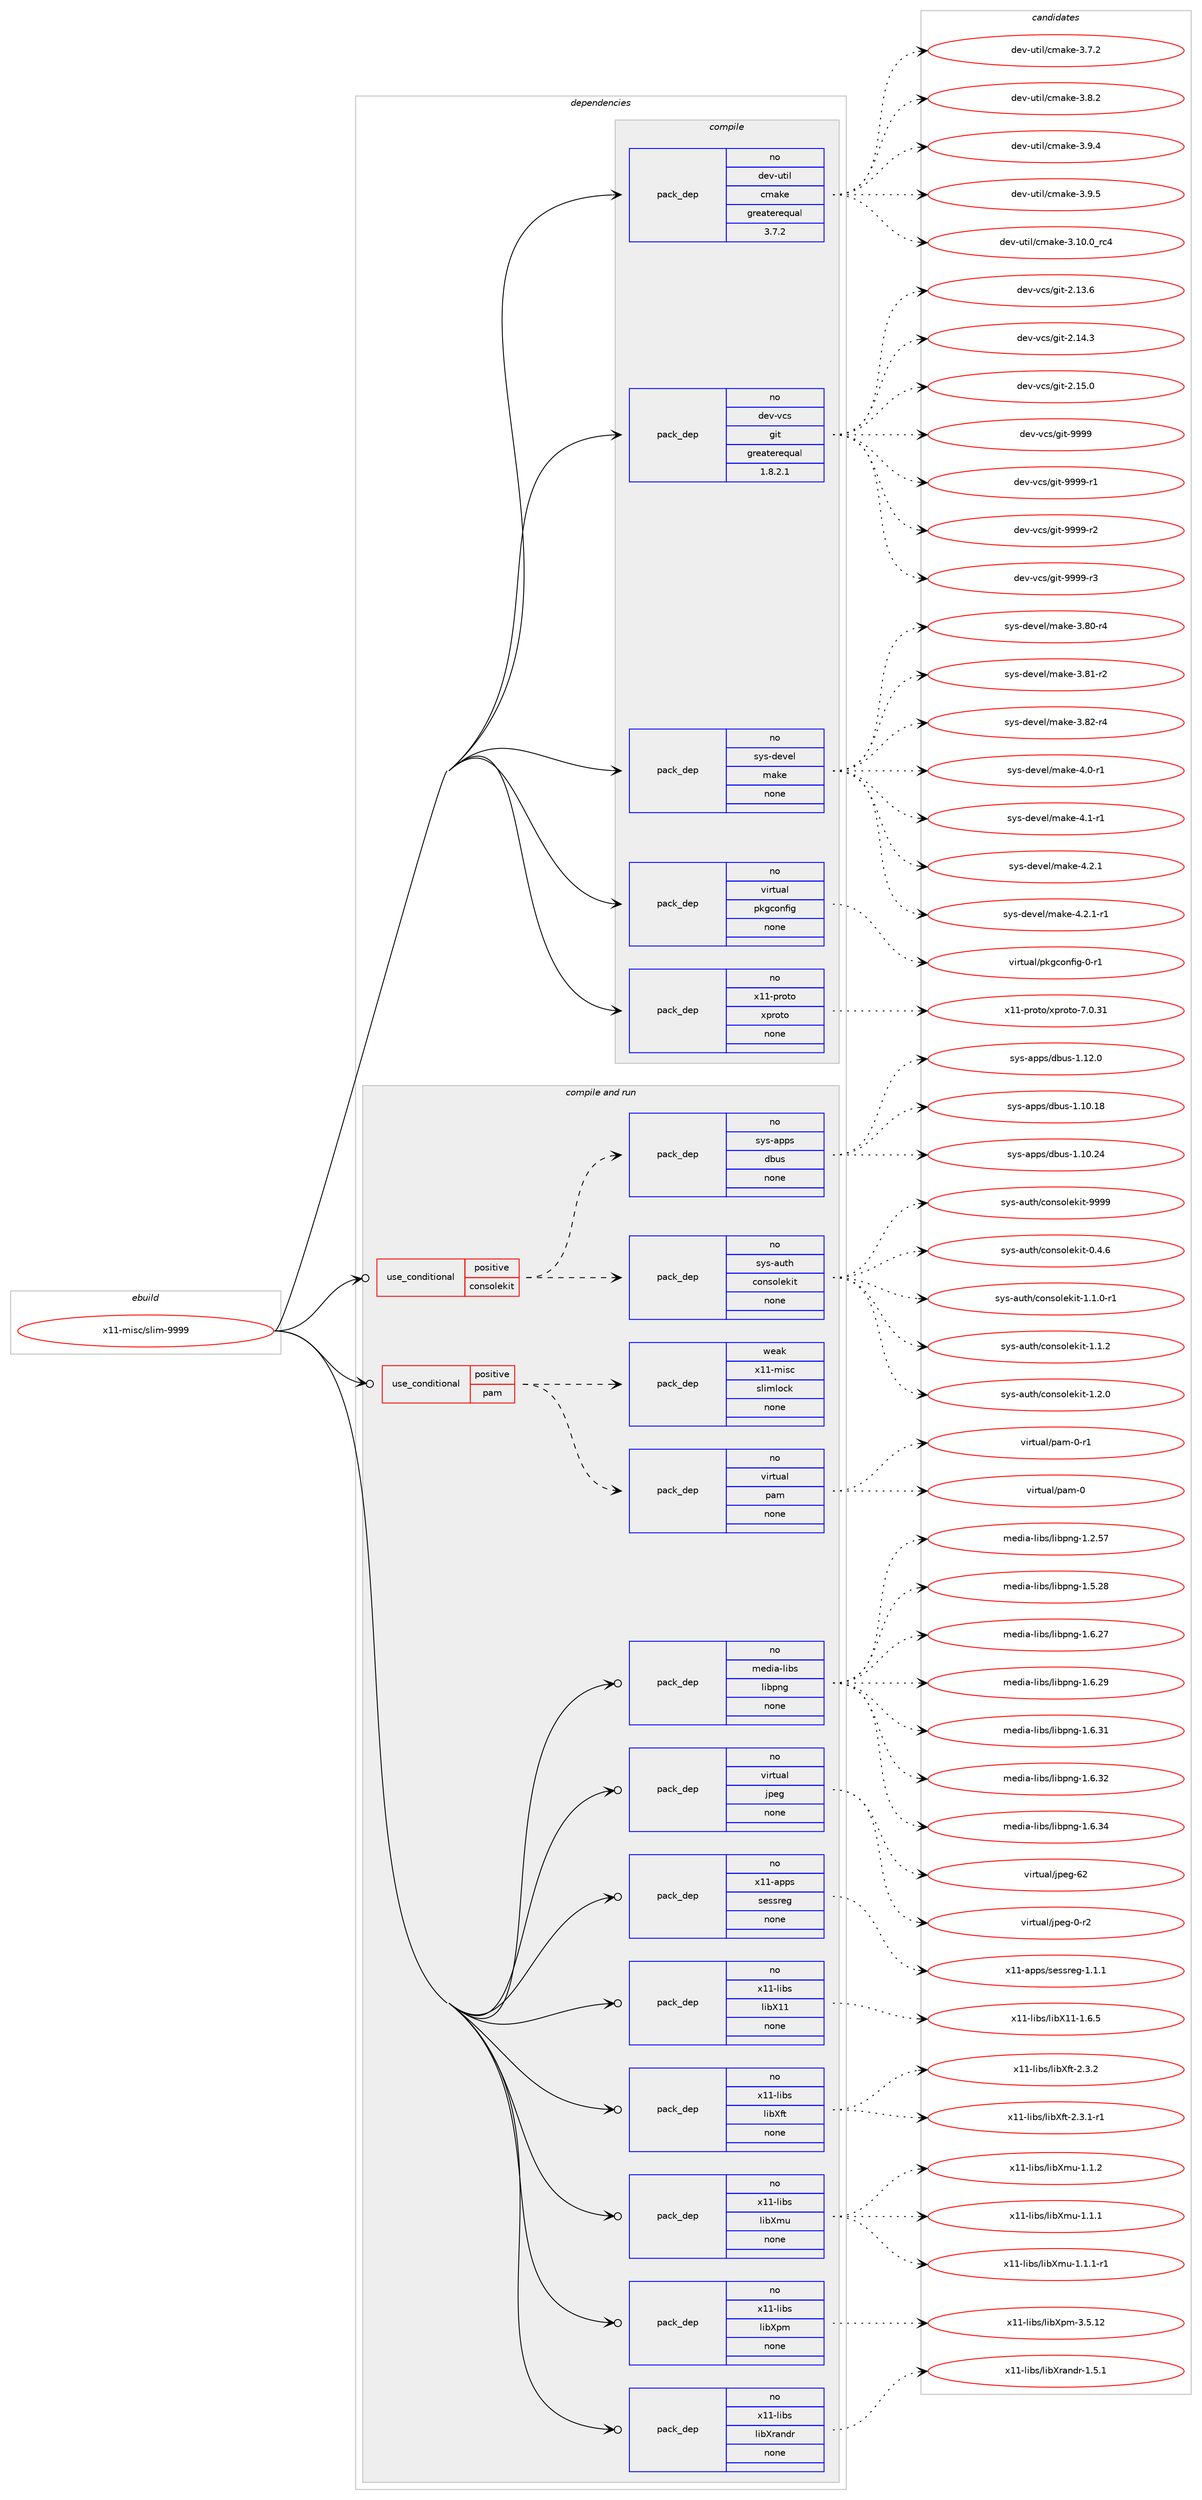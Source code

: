 digraph prolog {

# *************
# Graph options
# *************

newrank=true;
concentrate=true;
compound=true;
graph [rankdir=LR,fontname=Helvetica,fontsize=10,ranksep=1.5];#, ranksep=2.5, nodesep=0.2];
edge  [arrowhead=vee];
node  [fontname=Helvetica,fontsize=10];

# **********
# The ebuild
# **********

subgraph cluster_leftcol {
color=gray;
rank=same;
label=<<i>ebuild</i>>;
id [label="x11-misc/slim-9999", color=red, width=4, href="../x11-misc/slim-9999.svg"];
}

# ****************
# The dependencies
# ****************

subgraph cluster_midcol {
color=gray;
label=<<i>dependencies</i>>;
subgraph cluster_compile {
fillcolor="#eeeeee";
style=filled;
label=<<i>compile</i>>;
subgraph pack391051 {
dependency524174 [label=<<TABLE BORDER="0" CELLBORDER="1" CELLSPACING="0" CELLPADDING="4" WIDTH="220"><TR><TD ROWSPAN="6" CELLPADDING="30">pack_dep</TD></TR><TR><TD WIDTH="110">no</TD></TR><TR><TD>dev-util</TD></TR><TR><TD>cmake</TD></TR><TR><TD>greaterequal</TD></TR><TR><TD>3.7.2</TD></TR></TABLE>>, shape=none, color=blue];
}
id:e -> dependency524174:w [weight=20,style="solid",arrowhead="vee"];
subgraph pack391052 {
dependency524175 [label=<<TABLE BORDER="0" CELLBORDER="1" CELLSPACING="0" CELLPADDING="4" WIDTH="220"><TR><TD ROWSPAN="6" CELLPADDING="30">pack_dep</TD></TR><TR><TD WIDTH="110">no</TD></TR><TR><TD>dev-vcs</TD></TR><TR><TD>git</TD></TR><TR><TD>greaterequal</TD></TR><TR><TD>1.8.2.1</TD></TR></TABLE>>, shape=none, color=blue];
}
id:e -> dependency524175:w [weight=20,style="solid",arrowhead="vee"];
subgraph pack391053 {
dependency524176 [label=<<TABLE BORDER="0" CELLBORDER="1" CELLSPACING="0" CELLPADDING="4" WIDTH="220"><TR><TD ROWSPAN="6" CELLPADDING="30">pack_dep</TD></TR><TR><TD WIDTH="110">no</TD></TR><TR><TD>sys-devel</TD></TR><TR><TD>make</TD></TR><TR><TD>none</TD></TR><TR><TD></TD></TR></TABLE>>, shape=none, color=blue];
}
id:e -> dependency524176:w [weight=20,style="solid",arrowhead="vee"];
subgraph pack391054 {
dependency524177 [label=<<TABLE BORDER="0" CELLBORDER="1" CELLSPACING="0" CELLPADDING="4" WIDTH="220"><TR><TD ROWSPAN="6" CELLPADDING="30">pack_dep</TD></TR><TR><TD WIDTH="110">no</TD></TR><TR><TD>virtual</TD></TR><TR><TD>pkgconfig</TD></TR><TR><TD>none</TD></TR><TR><TD></TD></TR></TABLE>>, shape=none, color=blue];
}
id:e -> dependency524177:w [weight=20,style="solid",arrowhead="vee"];
subgraph pack391055 {
dependency524178 [label=<<TABLE BORDER="0" CELLBORDER="1" CELLSPACING="0" CELLPADDING="4" WIDTH="220"><TR><TD ROWSPAN="6" CELLPADDING="30">pack_dep</TD></TR><TR><TD WIDTH="110">no</TD></TR><TR><TD>x11-proto</TD></TR><TR><TD>xproto</TD></TR><TR><TD>none</TD></TR><TR><TD></TD></TR></TABLE>>, shape=none, color=blue];
}
id:e -> dependency524178:w [weight=20,style="solid",arrowhead="vee"];
}
subgraph cluster_compileandrun {
fillcolor="#eeeeee";
style=filled;
label=<<i>compile and run</i>>;
subgraph cond123277 {
dependency524179 [label=<<TABLE BORDER="0" CELLBORDER="1" CELLSPACING="0" CELLPADDING="4"><TR><TD ROWSPAN="3" CELLPADDING="10">use_conditional</TD></TR><TR><TD>positive</TD></TR><TR><TD>consolekit</TD></TR></TABLE>>, shape=none, color=red];
subgraph pack391056 {
dependency524180 [label=<<TABLE BORDER="0" CELLBORDER="1" CELLSPACING="0" CELLPADDING="4" WIDTH="220"><TR><TD ROWSPAN="6" CELLPADDING="30">pack_dep</TD></TR><TR><TD WIDTH="110">no</TD></TR><TR><TD>sys-auth</TD></TR><TR><TD>consolekit</TD></TR><TR><TD>none</TD></TR><TR><TD></TD></TR></TABLE>>, shape=none, color=blue];
}
dependency524179:e -> dependency524180:w [weight=20,style="dashed",arrowhead="vee"];
subgraph pack391057 {
dependency524181 [label=<<TABLE BORDER="0" CELLBORDER="1" CELLSPACING="0" CELLPADDING="4" WIDTH="220"><TR><TD ROWSPAN="6" CELLPADDING="30">pack_dep</TD></TR><TR><TD WIDTH="110">no</TD></TR><TR><TD>sys-apps</TD></TR><TR><TD>dbus</TD></TR><TR><TD>none</TD></TR><TR><TD></TD></TR></TABLE>>, shape=none, color=blue];
}
dependency524179:e -> dependency524181:w [weight=20,style="dashed",arrowhead="vee"];
}
id:e -> dependency524179:w [weight=20,style="solid",arrowhead="odotvee"];
subgraph cond123278 {
dependency524182 [label=<<TABLE BORDER="0" CELLBORDER="1" CELLSPACING="0" CELLPADDING="4"><TR><TD ROWSPAN="3" CELLPADDING="10">use_conditional</TD></TR><TR><TD>positive</TD></TR><TR><TD>pam</TD></TR></TABLE>>, shape=none, color=red];
subgraph pack391058 {
dependency524183 [label=<<TABLE BORDER="0" CELLBORDER="1" CELLSPACING="0" CELLPADDING="4" WIDTH="220"><TR><TD ROWSPAN="6" CELLPADDING="30">pack_dep</TD></TR><TR><TD WIDTH="110">no</TD></TR><TR><TD>virtual</TD></TR><TR><TD>pam</TD></TR><TR><TD>none</TD></TR><TR><TD></TD></TR></TABLE>>, shape=none, color=blue];
}
dependency524182:e -> dependency524183:w [weight=20,style="dashed",arrowhead="vee"];
subgraph pack391059 {
dependency524184 [label=<<TABLE BORDER="0" CELLBORDER="1" CELLSPACING="0" CELLPADDING="4" WIDTH="220"><TR><TD ROWSPAN="6" CELLPADDING="30">pack_dep</TD></TR><TR><TD WIDTH="110">weak</TD></TR><TR><TD>x11-misc</TD></TR><TR><TD>slimlock</TD></TR><TR><TD>none</TD></TR><TR><TD></TD></TR></TABLE>>, shape=none, color=blue];
}
dependency524182:e -> dependency524184:w [weight=20,style="dashed",arrowhead="vee"];
}
id:e -> dependency524182:w [weight=20,style="solid",arrowhead="odotvee"];
subgraph pack391060 {
dependency524185 [label=<<TABLE BORDER="0" CELLBORDER="1" CELLSPACING="0" CELLPADDING="4" WIDTH="220"><TR><TD ROWSPAN="6" CELLPADDING="30">pack_dep</TD></TR><TR><TD WIDTH="110">no</TD></TR><TR><TD>media-libs</TD></TR><TR><TD>libpng</TD></TR><TR><TD>none</TD></TR><TR><TD></TD></TR></TABLE>>, shape=none, color=blue];
}
id:e -> dependency524185:w [weight=20,style="solid",arrowhead="odotvee"];
subgraph pack391061 {
dependency524186 [label=<<TABLE BORDER="0" CELLBORDER="1" CELLSPACING="0" CELLPADDING="4" WIDTH="220"><TR><TD ROWSPAN="6" CELLPADDING="30">pack_dep</TD></TR><TR><TD WIDTH="110">no</TD></TR><TR><TD>virtual</TD></TR><TR><TD>jpeg</TD></TR><TR><TD>none</TD></TR><TR><TD></TD></TR></TABLE>>, shape=none, color=blue];
}
id:e -> dependency524186:w [weight=20,style="solid",arrowhead="odotvee"];
subgraph pack391062 {
dependency524187 [label=<<TABLE BORDER="0" CELLBORDER="1" CELLSPACING="0" CELLPADDING="4" WIDTH="220"><TR><TD ROWSPAN="6" CELLPADDING="30">pack_dep</TD></TR><TR><TD WIDTH="110">no</TD></TR><TR><TD>x11-apps</TD></TR><TR><TD>sessreg</TD></TR><TR><TD>none</TD></TR><TR><TD></TD></TR></TABLE>>, shape=none, color=blue];
}
id:e -> dependency524187:w [weight=20,style="solid",arrowhead="odotvee"];
subgraph pack391063 {
dependency524188 [label=<<TABLE BORDER="0" CELLBORDER="1" CELLSPACING="0" CELLPADDING="4" WIDTH="220"><TR><TD ROWSPAN="6" CELLPADDING="30">pack_dep</TD></TR><TR><TD WIDTH="110">no</TD></TR><TR><TD>x11-libs</TD></TR><TR><TD>libX11</TD></TR><TR><TD>none</TD></TR><TR><TD></TD></TR></TABLE>>, shape=none, color=blue];
}
id:e -> dependency524188:w [weight=20,style="solid",arrowhead="odotvee"];
subgraph pack391064 {
dependency524189 [label=<<TABLE BORDER="0" CELLBORDER="1" CELLSPACING="0" CELLPADDING="4" WIDTH="220"><TR><TD ROWSPAN="6" CELLPADDING="30">pack_dep</TD></TR><TR><TD WIDTH="110">no</TD></TR><TR><TD>x11-libs</TD></TR><TR><TD>libXft</TD></TR><TR><TD>none</TD></TR><TR><TD></TD></TR></TABLE>>, shape=none, color=blue];
}
id:e -> dependency524189:w [weight=20,style="solid",arrowhead="odotvee"];
subgraph pack391065 {
dependency524190 [label=<<TABLE BORDER="0" CELLBORDER="1" CELLSPACING="0" CELLPADDING="4" WIDTH="220"><TR><TD ROWSPAN="6" CELLPADDING="30">pack_dep</TD></TR><TR><TD WIDTH="110">no</TD></TR><TR><TD>x11-libs</TD></TR><TR><TD>libXmu</TD></TR><TR><TD>none</TD></TR><TR><TD></TD></TR></TABLE>>, shape=none, color=blue];
}
id:e -> dependency524190:w [weight=20,style="solid",arrowhead="odotvee"];
subgraph pack391066 {
dependency524191 [label=<<TABLE BORDER="0" CELLBORDER="1" CELLSPACING="0" CELLPADDING="4" WIDTH="220"><TR><TD ROWSPAN="6" CELLPADDING="30">pack_dep</TD></TR><TR><TD WIDTH="110">no</TD></TR><TR><TD>x11-libs</TD></TR><TR><TD>libXpm</TD></TR><TR><TD>none</TD></TR><TR><TD></TD></TR></TABLE>>, shape=none, color=blue];
}
id:e -> dependency524191:w [weight=20,style="solid",arrowhead="odotvee"];
subgraph pack391067 {
dependency524192 [label=<<TABLE BORDER="0" CELLBORDER="1" CELLSPACING="0" CELLPADDING="4" WIDTH="220"><TR><TD ROWSPAN="6" CELLPADDING="30">pack_dep</TD></TR><TR><TD WIDTH="110">no</TD></TR><TR><TD>x11-libs</TD></TR><TR><TD>libXrandr</TD></TR><TR><TD>none</TD></TR><TR><TD></TD></TR></TABLE>>, shape=none, color=blue];
}
id:e -> dependency524192:w [weight=20,style="solid",arrowhead="odotvee"];
}
subgraph cluster_run {
fillcolor="#eeeeee";
style=filled;
label=<<i>run</i>>;
}
}

# **************
# The candidates
# **************

subgraph cluster_choices {
rank=same;
color=gray;
label=<<i>candidates</i>>;

subgraph choice391051 {
color=black;
nodesep=1;
choice1001011184511711610510847991099710710145514649484648951149952 [label="dev-util/cmake-3.10.0_rc4", color=red, width=4,href="../dev-util/cmake-3.10.0_rc4.svg"];
choice10010111845117116105108479910997107101455146554650 [label="dev-util/cmake-3.7.2", color=red, width=4,href="../dev-util/cmake-3.7.2.svg"];
choice10010111845117116105108479910997107101455146564650 [label="dev-util/cmake-3.8.2", color=red, width=4,href="../dev-util/cmake-3.8.2.svg"];
choice10010111845117116105108479910997107101455146574652 [label="dev-util/cmake-3.9.4", color=red, width=4,href="../dev-util/cmake-3.9.4.svg"];
choice10010111845117116105108479910997107101455146574653 [label="dev-util/cmake-3.9.5", color=red, width=4,href="../dev-util/cmake-3.9.5.svg"];
dependency524174:e -> choice1001011184511711610510847991099710710145514649484648951149952:w [style=dotted,weight="100"];
dependency524174:e -> choice10010111845117116105108479910997107101455146554650:w [style=dotted,weight="100"];
dependency524174:e -> choice10010111845117116105108479910997107101455146564650:w [style=dotted,weight="100"];
dependency524174:e -> choice10010111845117116105108479910997107101455146574652:w [style=dotted,weight="100"];
dependency524174:e -> choice10010111845117116105108479910997107101455146574653:w [style=dotted,weight="100"];
}
subgraph choice391052 {
color=black;
nodesep=1;
choice10010111845118991154710310511645504649514654 [label="dev-vcs/git-2.13.6", color=red, width=4,href="../dev-vcs/git-2.13.6.svg"];
choice10010111845118991154710310511645504649524651 [label="dev-vcs/git-2.14.3", color=red, width=4,href="../dev-vcs/git-2.14.3.svg"];
choice10010111845118991154710310511645504649534648 [label="dev-vcs/git-2.15.0", color=red, width=4,href="../dev-vcs/git-2.15.0.svg"];
choice1001011184511899115471031051164557575757 [label="dev-vcs/git-9999", color=red, width=4,href="../dev-vcs/git-9999.svg"];
choice10010111845118991154710310511645575757574511449 [label="dev-vcs/git-9999-r1", color=red, width=4,href="../dev-vcs/git-9999-r1.svg"];
choice10010111845118991154710310511645575757574511450 [label="dev-vcs/git-9999-r2", color=red, width=4,href="../dev-vcs/git-9999-r2.svg"];
choice10010111845118991154710310511645575757574511451 [label="dev-vcs/git-9999-r3", color=red, width=4,href="../dev-vcs/git-9999-r3.svg"];
dependency524175:e -> choice10010111845118991154710310511645504649514654:w [style=dotted,weight="100"];
dependency524175:e -> choice10010111845118991154710310511645504649524651:w [style=dotted,weight="100"];
dependency524175:e -> choice10010111845118991154710310511645504649534648:w [style=dotted,weight="100"];
dependency524175:e -> choice1001011184511899115471031051164557575757:w [style=dotted,weight="100"];
dependency524175:e -> choice10010111845118991154710310511645575757574511449:w [style=dotted,weight="100"];
dependency524175:e -> choice10010111845118991154710310511645575757574511450:w [style=dotted,weight="100"];
dependency524175:e -> choice10010111845118991154710310511645575757574511451:w [style=dotted,weight="100"];
}
subgraph choice391053 {
color=black;
nodesep=1;
choice11512111545100101118101108471099710710145514656484511452 [label="sys-devel/make-3.80-r4", color=red, width=4,href="../sys-devel/make-3.80-r4.svg"];
choice11512111545100101118101108471099710710145514656494511450 [label="sys-devel/make-3.81-r2", color=red, width=4,href="../sys-devel/make-3.81-r2.svg"];
choice11512111545100101118101108471099710710145514656504511452 [label="sys-devel/make-3.82-r4", color=red, width=4,href="../sys-devel/make-3.82-r4.svg"];
choice115121115451001011181011084710997107101455246484511449 [label="sys-devel/make-4.0-r1", color=red, width=4,href="../sys-devel/make-4.0-r1.svg"];
choice115121115451001011181011084710997107101455246494511449 [label="sys-devel/make-4.1-r1", color=red, width=4,href="../sys-devel/make-4.1-r1.svg"];
choice115121115451001011181011084710997107101455246504649 [label="sys-devel/make-4.2.1", color=red, width=4,href="../sys-devel/make-4.2.1.svg"];
choice1151211154510010111810110847109971071014552465046494511449 [label="sys-devel/make-4.2.1-r1", color=red, width=4,href="../sys-devel/make-4.2.1-r1.svg"];
dependency524176:e -> choice11512111545100101118101108471099710710145514656484511452:w [style=dotted,weight="100"];
dependency524176:e -> choice11512111545100101118101108471099710710145514656494511450:w [style=dotted,weight="100"];
dependency524176:e -> choice11512111545100101118101108471099710710145514656504511452:w [style=dotted,weight="100"];
dependency524176:e -> choice115121115451001011181011084710997107101455246484511449:w [style=dotted,weight="100"];
dependency524176:e -> choice115121115451001011181011084710997107101455246494511449:w [style=dotted,weight="100"];
dependency524176:e -> choice115121115451001011181011084710997107101455246504649:w [style=dotted,weight="100"];
dependency524176:e -> choice1151211154510010111810110847109971071014552465046494511449:w [style=dotted,weight="100"];
}
subgraph choice391054 {
color=black;
nodesep=1;
choice11810511411611797108471121071039911111010210510345484511449 [label="virtual/pkgconfig-0-r1", color=red, width=4,href="../virtual/pkgconfig-0-r1.svg"];
dependency524177:e -> choice11810511411611797108471121071039911111010210510345484511449:w [style=dotted,weight="100"];
}
subgraph choice391055 {
color=black;
nodesep=1;
choice1204949451121141111161114712011211411111611145554648465149 [label="x11-proto/xproto-7.0.31", color=red, width=4,href="../x11-proto/xproto-7.0.31.svg"];
dependency524178:e -> choice1204949451121141111161114712011211411111611145554648465149:w [style=dotted,weight="100"];
}
subgraph choice391056 {
color=black;
nodesep=1;
choice11512111545971171161044799111110115111108101107105116454846524654 [label="sys-auth/consolekit-0.4.6", color=red, width=4,href="../sys-auth/consolekit-0.4.6.svg"];
choice115121115459711711610447991111101151111081011071051164549464946484511449 [label="sys-auth/consolekit-1.1.0-r1", color=red, width=4,href="../sys-auth/consolekit-1.1.0-r1.svg"];
choice11512111545971171161044799111110115111108101107105116454946494650 [label="sys-auth/consolekit-1.1.2", color=red, width=4,href="../sys-auth/consolekit-1.1.2.svg"];
choice11512111545971171161044799111110115111108101107105116454946504648 [label="sys-auth/consolekit-1.2.0", color=red, width=4,href="../sys-auth/consolekit-1.2.0.svg"];
choice115121115459711711610447991111101151111081011071051164557575757 [label="sys-auth/consolekit-9999", color=red, width=4,href="../sys-auth/consolekit-9999.svg"];
dependency524180:e -> choice11512111545971171161044799111110115111108101107105116454846524654:w [style=dotted,weight="100"];
dependency524180:e -> choice115121115459711711610447991111101151111081011071051164549464946484511449:w [style=dotted,weight="100"];
dependency524180:e -> choice11512111545971171161044799111110115111108101107105116454946494650:w [style=dotted,weight="100"];
dependency524180:e -> choice11512111545971171161044799111110115111108101107105116454946504648:w [style=dotted,weight="100"];
dependency524180:e -> choice115121115459711711610447991111101151111081011071051164557575757:w [style=dotted,weight="100"];
}
subgraph choice391057 {
color=black;
nodesep=1;
choice115121115459711211211547100981171154549464948464956 [label="sys-apps/dbus-1.10.18", color=red, width=4,href="../sys-apps/dbus-1.10.18.svg"];
choice115121115459711211211547100981171154549464948465052 [label="sys-apps/dbus-1.10.24", color=red, width=4,href="../sys-apps/dbus-1.10.24.svg"];
choice1151211154597112112115471009811711545494649504648 [label="sys-apps/dbus-1.12.0", color=red, width=4,href="../sys-apps/dbus-1.12.0.svg"];
dependency524181:e -> choice115121115459711211211547100981171154549464948464956:w [style=dotted,weight="100"];
dependency524181:e -> choice115121115459711211211547100981171154549464948465052:w [style=dotted,weight="100"];
dependency524181:e -> choice1151211154597112112115471009811711545494649504648:w [style=dotted,weight="100"];
}
subgraph choice391058 {
color=black;
nodesep=1;
choice1181051141161179710847112971094548 [label="virtual/pam-0", color=red, width=4,href="../virtual/pam-0.svg"];
choice11810511411611797108471129710945484511449 [label="virtual/pam-0-r1", color=red, width=4,href="../virtual/pam-0-r1.svg"];
dependency524183:e -> choice1181051141161179710847112971094548:w [style=dotted,weight="100"];
dependency524183:e -> choice11810511411611797108471129710945484511449:w [style=dotted,weight="100"];
}
subgraph choice391059 {
color=black;
nodesep=1;
}
subgraph choice391060 {
color=black;
nodesep=1;
choice109101100105974510810598115471081059811211010345494650465355 [label="media-libs/libpng-1.2.57", color=red, width=4,href="../media-libs/libpng-1.2.57.svg"];
choice109101100105974510810598115471081059811211010345494653465056 [label="media-libs/libpng-1.5.28", color=red, width=4,href="../media-libs/libpng-1.5.28.svg"];
choice109101100105974510810598115471081059811211010345494654465055 [label="media-libs/libpng-1.6.27", color=red, width=4,href="../media-libs/libpng-1.6.27.svg"];
choice109101100105974510810598115471081059811211010345494654465057 [label="media-libs/libpng-1.6.29", color=red, width=4,href="../media-libs/libpng-1.6.29.svg"];
choice109101100105974510810598115471081059811211010345494654465149 [label="media-libs/libpng-1.6.31", color=red, width=4,href="../media-libs/libpng-1.6.31.svg"];
choice109101100105974510810598115471081059811211010345494654465150 [label="media-libs/libpng-1.6.32", color=red, width=4,href="../media-libs/libpng-1.6.32.svg"];
choice109101100105974510810598115471081059811211010345494654465152 [label="media-libs/libpng-1.6.34", color=red, width=4,href="../media-libs/libpng-1.6.34.svg"];
dependency524185:e -> choice109101100105974510810598115471081059811211010345494650465355:w [style=dotted,weight="100"];
dependency524185:e -> choice109101100105974510810598115471081059811211010345494653465056:w [style=dotted,weight="100"];
dependency524185:e -> choice109101100105974510810598115471081059811211010345494654465055:w [style=dotted,weight="100"];
dependency524185:e -> choice109101100105974510810598115471081059811211010345494654465057:w [style=dotted,weight="100"];
dependency524185:e -> choice109101100105974510810598115471081059811211010345494654465149:w [style=dotted,weight="100"];
dependency524185:e -> choice109101100105974510810598115471081059811211010345494654465150:w [style=dotted,weight="100"];
dependency524185:e -> choice109101100105974510810598115471081059811211010345494654465152:w [style=dotted,weight="100"];
}
subgraph choice391061 {
color=black;
nodesep=1;
choice118105114116117971084710611210110345484511450 [label="virtual/jpeg-0-r2", color=red, width=4,href="../virtual/jpeg-0-r2.svg"];
choice1181051141161179710847106112101103455450 [label="virtual/jpeg-62", color=red, width=4,href="../virtual/jpeg-62.svg"];
dependency524186:e -> choice118105114116117971084710611210110345484511450:w [style=dotted,weight="100"];
dependency524186:e -> choice1181051141161179710847106112101103455450:w [style=dotted,weight="100"];
}
subgraph choice391062 {
color=black;
nodesep=1;
choice1204949459711211211547115101115115114101103454946494649 [label="x11-apps/sessreg-1.1.1", color=red, width=4,href="../x11-apps/sessreg-1.1.1.svg"];
dependency524187:e -> choice1204949459711211211547115101115115114101103454946494649:w [style=dotted,weight="100"];
}
subgraph choice391063 {
color=black;
nodesep=1;
choice120494945108105981154710810598884949454946544653 [label="x11-libs/libX11-1.6.5", color=red, width=4,href="../x11-libs/libX11-1.6.5.svg"];
dependency524188:e -> choice120494945108105981154710810598884949454946544653:w [style=dotted,weight="100"];
}
subgraph choice391064 {
color=black;
nodesep=1;
choice120494945108105981154710810598881021164550465146494511449 [label="x11-libs/libXft-2.3.1-r1", color=red, width=4,href="../x11-libs/libXft-2.3.1-r1.svg"];
choice12049494510810598115471081059888102116455046514650 [label="x11-libs/libXft-2.3.2", color=red, width=4,href="../x11-libs/libXft-2.3.2.svg"];
dependency524189:e -> choice120494945108105981154710810598881021164550465146494511449:w [style=dotted,weight="100"];
dependency524189:e -> choice12049494510810598115471081059888102116455046514650:w [style=dotted,weight="100"];
}
subgraph choice391065 {
color=black;
nodesep=1;
choice12049494510810598115471081059888109117454946494649 [label="x11-libs/libXmu-1.1.1", color=red, width=4,href="../x11-libs/libXmu-1.1.1.svg"];
choice120494945108105981154710810598881091174549464946494511449 [label="x11-libs/libXmu-1.1.1-r1", color=red, width=4,href="../x11-libs/libXmu-1.1.1-r1.svg"];
choice12049494510810598115471081059888109117454946494650 [label="x11-libs/libXmu-1.1.2", color=red, width=4,href="../x11-libs/libXmu-1.1.2.svg"];
dependency524190:e -> choice12049494510810598115471081059888109117454946494649:w [style=dotted,weight="100"];
dependency524190:e -> choice120494945108105981154710810598881091174549464946494511449:w [style=dotted,weight="100"];
dependency524190:e -> choice12049494510810598115471081059888109117454946494650:w [style=dotted,weight="100"];
}
subgraph choice391066 {
color=black;
nodesep=1;
choice1204949451081059811547108105988811210945514653464950 [label="x11-libs/libXpm-3.5.12", color=red, width=4,href="../x11-libs/libXpm-3.5.12.svg"];
dependency524191:e -> choice1204949451081059811547108105988811210945514653464950:w [style=dotted,weight="100"];
}
subgraph choice391067 {
color=black;
nodesep=1;
choice1204949451081059811547108105988811497110100114454946534649 [label="x11-libs/libXrandr-1.5.1", color=red, width=4,href="../x11-libs/libXrandr-1.5.1.svg"];
dependency524192:e -> choice1204949451081059811547108105988811497110100114454946534649:w [style=dotted,weight="100"];
}
}

}
